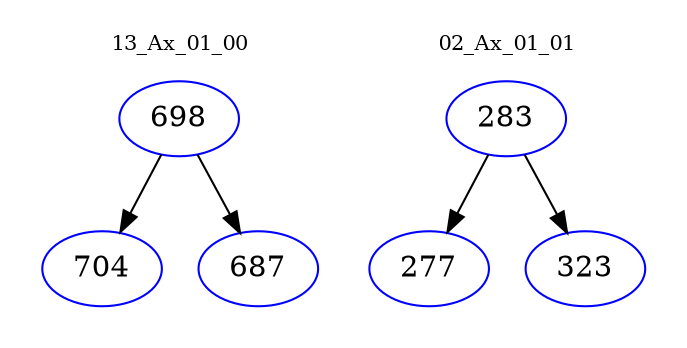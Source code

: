 digraph{
subgraph cluster_0 {
color = white
label = "13_Ax_01_00";
fontsize=10;
T0_698 [label="698", color="blue"]
T0_698 -> T0_704 [color="black"]
T0_704 [label="704", color="blue"]
T0_698 -> T0_687 [color="black"]
T0_687 [label="687", color="blue"]
}
subgraph cluster_1 {
color = white
label = "02_Ax_01_01";
fontsize=10;
T1_283 [label="283", color="blue"]
T1_283 -> T1_277 [color="black"]
T1_277 [label="277", color="blue"]
T1_283 -> T1_323 [color="black"]
T1_323 [label="323", color="blue"]
}
}
